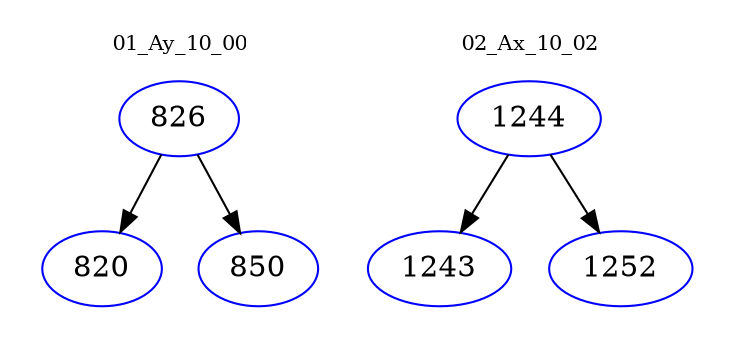 digraph{
subgraph cluster_0 {
color = white
label = "01_Ay_10_00";
fontsize=10;
T0_826 [label="826", color="blue"]
T0_826 -> T0_820 [color="black"]
T0_820 [label="820", color="blue"]
T0_826 -> T0_850 [color="black"]
T0_850 [label="850", color="blue"]
}
subgraph cluster_1 {
color = white
label = "02_Ax_10_02";
fontsize=10;
T1_1244 [label="1244", color="blue"]
T1_1244 -> T1_1243 [color="black"]
T1_1243 [label="1243", color="blue"]
T1_1244 -> T1_1252 [color="black"]
T1_1252 [label="1252", color="blue"]
}
}
